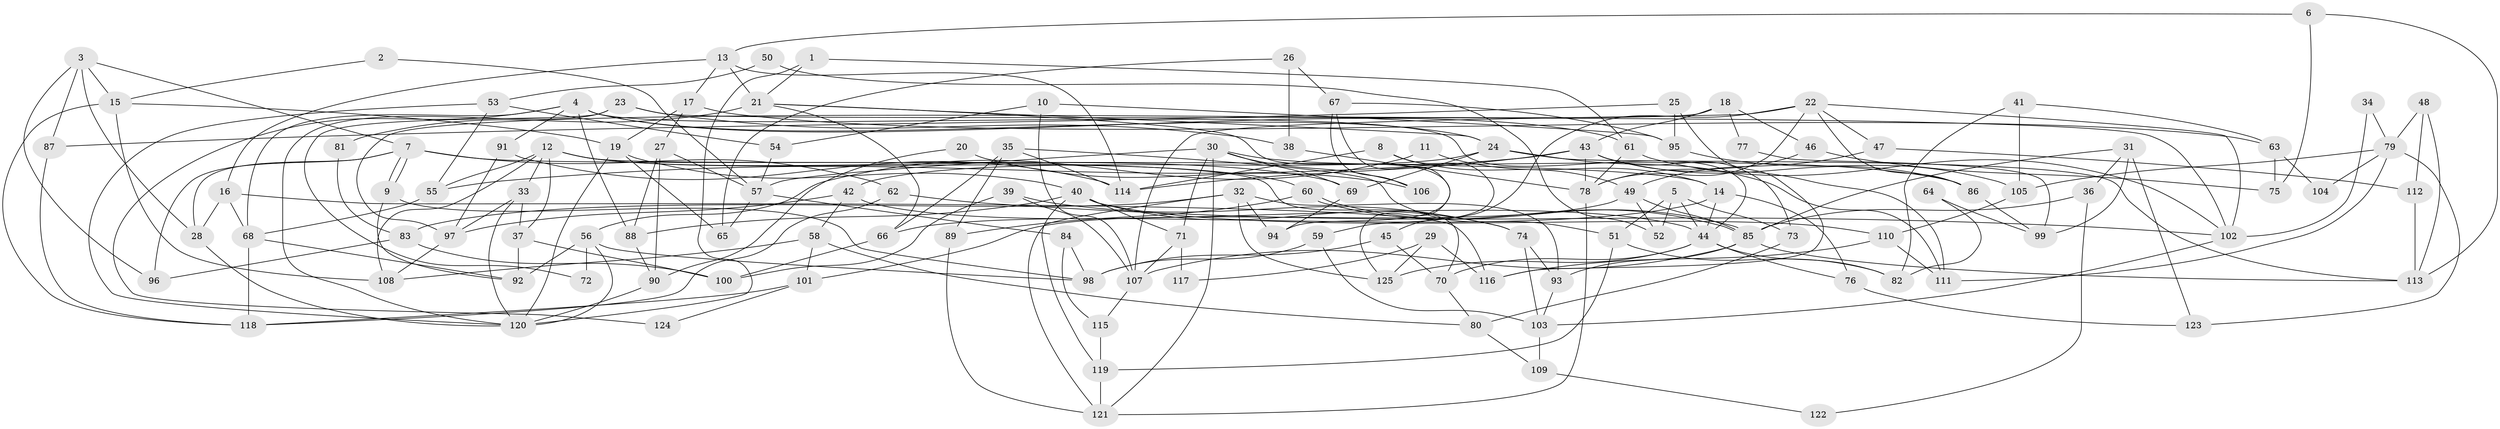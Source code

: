 // coarse degree distribution, {7: 0.08433734939759036, 2: 0.10843373493975904, 4: 0.1686746987951807, 8: 0.10843373493975904, 6: 0.1927710843373494, 5: 0.13253012048192772, 3: 0.1927710843373494, 10: 0.012048192771084338}
// Generated by graph-tools (version 1.1) at 2025/23/03/03/25 07:23:58]
// undirected, 125 vertices, 250 edges
graph export_dot {
graph [start="1"]
  node [color=gray90,style=filled];
  1;
  2;
  3;
  4;
  5;
  6;
  7;
  8;
  9;
  10;
  11;
  12;
  13;
  14;
  15;
  16;
  17;
  18;
  19;
  20;
  21;
  22;
  23;
  24;
  25;
  26;
  27;
  28;
  29;
  30;
  31;
  32;
  33;
  34;
  35;
  36;
  37;
  38;
  39;
  40;
  41;
  42;
  43;
  44;
  45;
  46;
  47;
  48;
  49;
  50;
  51;
  52;
  53;
  54;
  55;
  56;
  57;
  58;
  59;
  60;
  61;
  62;
  63;
  64;
  65;
  66;
  67;
  68;
  69;
  70;
  71;
  72;
  73;
  74;
  75;
  76;
  77;
  78;
  79;
  80;
  81;
  82;
  83;
  84;
  85;
  86;
  87;
  88;
  89;
  90;
  91;
  92;
  93;
  94;
  95;
  96;
  97;
  98;
  99;
  100;
  101;
  102;
  103;
  104;
  105;
  106;
  107;
  108;
  109;
  110;
  111;
  112;
  113;
  114;
  115;
  116;
  117;
  118;
  119;
  120;
  121;
  122;
  123;
  124;
  125;
  1 -- 61;
  1 -- 21;
  1 -- 120;
  2 -- 15;
  2 -- 57;
  3 -- 96;
  3 -- 7;
  3 -- 15;
  3 -- 28;
  3 -- 87;
  4 -- 88;
  4 -- 24;
  4 -- 44;
  4 -- 61;
  4 -- 68;
  4 -- 91;
  4 -- 124;
  5 -- 44;
  5 -- 73;
  5 -- 51;
  5 -- 52;
  6 -- 13;
  6 -- 113;
  6 -- 75;
  7 -- 62;
  7 -- 9;
  7 -- 9;
  7 -- 14;
  7 -- 28;
  7 -- 96;
  8 -- 114;
  8 -- 59;
  8 -- 49;
  9 -- 92;
  9 -- 98;
  10 -- 107;
  10 -- 95;
  10 -- 54;
  11 -- 14;
  11 -- 56;
  12 -- 69;
  12 -- 33;
  12 -- 37;
  12 -- 55;
  12 -- 60;
  12 -- 70;
  12 -- 108;
  13 -- 17;
  13 -- 16;
  13 -- 21;
  13 -- 114;
  14 -- 44;
  14 -- 66;
  14 -- 76;
  15 -- 108;
  15 -- 19;
  15 -- 118;
  16 -- 28;
  16 -- 68;
  16 -- 116;
  17 -- 19;
  17 -- 63;
  17 -- 27;
  18 -- 97;
  18 -- 43;
  18 -- 46;
  18 -- 77;
  19 -- 120;
  19 -- 40;
  19 -- 65;
  20 -- 90;
  20 -- 106;
  21 -- 125;
  21 -- 24;
  21 -- 66;
  21 -- 81;
  22 -- 45;
  22 -- 86;
  22 -- 47;
  22 -- 78;
  22 -- 102;
  22 -- 107;
  23 -- 120;
  23 -- 102;
  23 -- 38;
  23 -- 72;
  24 -- 113;
  24 -- 42;
  24 -- 69;
  24 -- 111;
  25 -- 87;
  25 -- 116;
  25 -- 95;
  26 -- 65;
  26 -- 38;
  26 -- 67;
  27 -- 90;
  27 -- 57;
  27 -- 88;
  28 -- 120;
  29 -- 125;
  29 -- 116;
  29 -- 117;
  30 -- 121;
  30 -- 57;
  30 -- 69;
  30 -- 71;
  30 -- 86;
  30 -- 106;
  31 -- 123;
  31 -- 85;
  31 -- 36;
  31 -- 99;
  32 -- 93;
  32 -- 121;
  32 -- 83;
  32 -- 94;
  32 -- 125;
  33 -- 120;
  33 -- 97;
  33 -- 37;
  34 -- 79;
  34 -- 102;
  35 -- 66;
  35 -- 51;
  35 -- 89;
  35 -- 114;
  36 -- 85;
  36 -- 122;
  37 -- 92;
  37 -- 100;
  38 -- 78;
  39 -- 107;
  39 -- 100;
  39 -- 74;
  40 -- 74;
  40 -- 71;
  40 -- 88;
  40 -- 110;
  40 -- 119;
  41 -- 105;
  41 -- 82;
  41 -- 63;
  42 -- 58;
  42 -- 44;
  42 -- 97;
  43 -- 55;
  43 -- 114;
  43 -- 73;
  43 -- 78;
  43 -- 86;
  43 -- 111;
  44 -- 70;
  44 -- 76;
  44 -- 82;
  44 -- 125;
  45 -- 98;
  45 -- 70;
  46 -- 78;
  46 -- 75;
  47 -- 49;
  47 -- 112;
  48 -- 113;
  48 -- 79;
  48 -- 112;
  49 -- 85;
  49 -- 52;
  49 -- 101;
  50 -- 53;
  50 -- 52;
  51 -- 119;
  51 -- 82;
  53 -- 120;
  53 -- 54;
  53 -- 55;
  54 -- 57;
  55 -- 68;
  56 -- 120;
  56 -- 92;
  56 -- 72;
  56 -- 98;
  57 -- 84;
  57 -- 65;
  58 -- 108;
  58 -- 101;
  58 -- 80;
  59 -- 103;
  59 -- 98;
  60 -- 85;
  60 -- 85;
  60 -- 89;
  61 -- 78;
  61 -- 102;
  62 -- 102;
  62 -- 118;
  63 -- 75;
  63 -- 104;
  64 -- 82;
  64 -- 99;
  66 -- 100;
  67 -- 94;
  67 -- 95;
  67 -- 106;
  68 -- 92;
  68 -- 118;
  69 -- 94;
  70 -- 80;
  71 -- 107;
  71 -- 117;
  73 -- 80;
  74 -- 93;
  74 -- 103;
  76 -- 123;
  77 -- 99;
  78 -- 121;
  79 -- 111;
  79 -- 105;
  79 -- 104;
  79 -- 123;
  80 -- 109;
  81 -- 83;
  83 -- 100;
  83 -- 96;
  84 -- 98;
  84 -- 115;
  85 -- 107;
  85 -- 93;
  85 -- 113;
  86 -- 99;
  87 -- 118;
  88 -- 90;
  89 -- 121;
  90 -- 120;
  91 -- 114;
  91 -- 97;
  93 -- 103;
  95 -- 105;
  97 -- 108;
  101 -- 118;
  101 -- 124;
  102 -- 103;
  103 -- 109;
  105 -- 110;
  107 -- 115;
  109 -- 122;
  110 -- 111;
  110 -- 116;
  112 -- 113;
  115 -- 119;
  119 -- 121;
}
